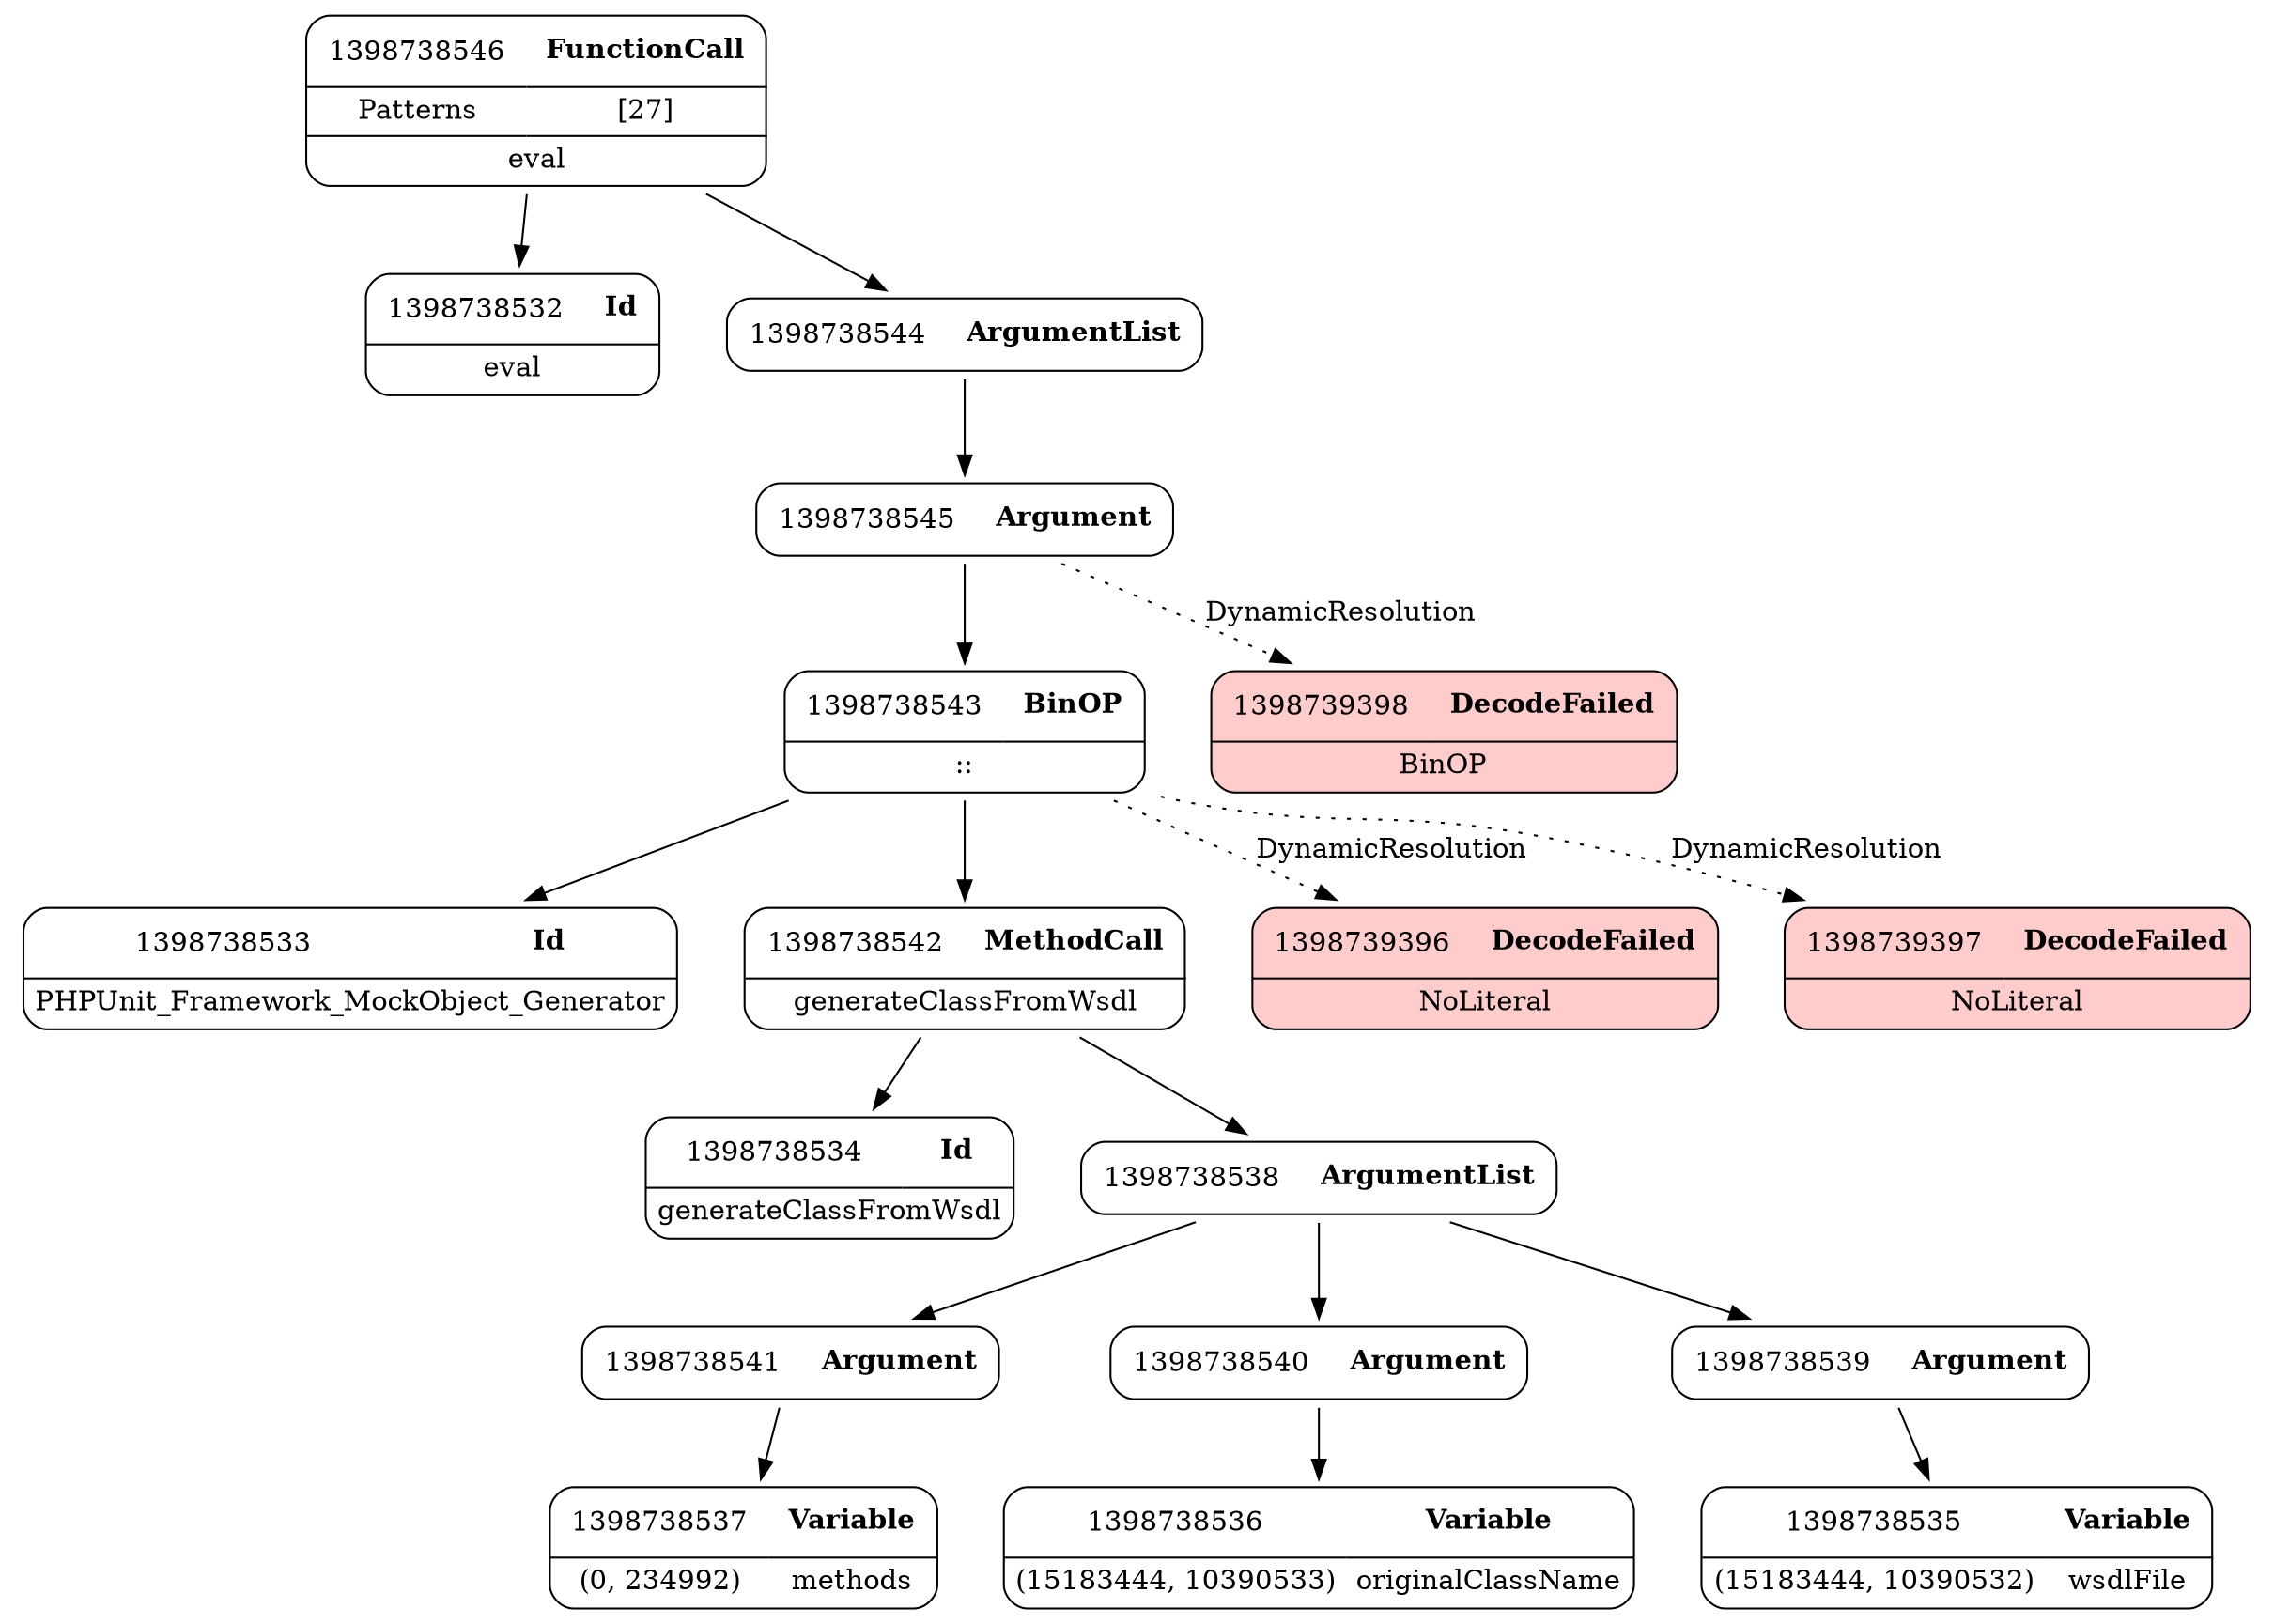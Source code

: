digraph ast {
node [shape=none];
1398738546 [label=<<TABLE border='1' cellspacing='0' cellpadding='10' style='rounded' ><TR><TD border='0'>1398738546</TD><TD border='0'><B>FunctionCall</B></TD></TR><HR/><TR><TD border='0' cellpadding='5'>Patterns</TD><TD border='0' cellpadding='5'>[27]</TD></TR><HR/><TR><TD border='0' cellpadding='5' colspan='2'>eval</TD></TR></TABLE>>];
1398738546 -> 1398738532 [weight=2];
1398738546 -> 1398738544 [weight=2];
1398738545 [label=<<TABLE border='1' cellspacing='0' cellpadding='10' style='rounded' ><TR><TD border='0'>1398738545</TD><TD border='0'><B>Argument</B></TD></TR></TABLE>>];
1398738545 -> 1398738543 [weight=2];
1398738545 -> 1398739398 [style=dotted,label=DynamicResolution];
1398738544 [label=<<TABLE border='1' cellspacing='0' cellpadding='10' style='rounded' ><TR><TD border='0'>1398738544</TD><TD border='0'><B>ArgumentList</B></TD></TR></TABLE>>];
1398738544 -> 1398738545 [weight=2];
1398738543 [label=<<TABLE border='1' cellspacing='0' cellpadding='10' style='rounded' ><TR><TD border='0'>1398738543</TD><TD border='0'><B>BinOP</B></TD></TR><HR/><TR><TD border='0' cellpadding='5' colspan='2'>::</TD></TR></TABLE>>];
1398738543 -> 1398738533 [weight=2];
1398738543 -> 1398738542 [weight=2];
1398738543 -> 1398739396 [style=dotted,label=DynamicResolution];
1398738543 -> 1398739397 [style=dotted,label=DynamicResolution];
1398738542 [label=<<TABLE border='1' cellspacing='0' cellpadding='10' style='rounded' ><TR><TD border='0'>1398738542</TD><TD border='0'><B>MethodCall</B></TD></TR><HR/><TR><TD border='0' cellpadding='5' colspan='2'>generateClassFromWsdl</TD></TR></TABLE>>];
1398738542 -> 1398738534 [weight=2];
1398738542 -> 1398738538 [weight=2];
1398738541 [label=<<TABLE border='1' cellspacing='0' cellpadding='10' style='rounded' ><TR><TD border='0'>1398738541</TD><TD border='0'><B>Argument</B></TD></TR></TABLE>>];
1398738541 -> 1398738537 [weight=2];
1398738540 [label=<<TABLE border='1' cellspacing='0' cellpadding='10' style='rounded' ><TR><TD border='0'>1398738540</TD><TD border='0'><B>Argument</B></TD></TR></TABLE>>];
1398738540 -> 1398738536 [weight=2];
1398738539 [label=<<TABLE border='1' cellspacing='0' cellpadding='10' style='rounded' ><TR><TD border='0'>1398738539</TD><TD border='0'><B>Argument</B></TD></TR></TABLE>>];
1398738539 -> 1398738535 [weight=2];
1398738538 [label=<<TABLE border='1' cellspacing='0' cellpadding='10' style='rounded' ><TR><TD border='0'>1398738538</TD><TD border='0'><B>ArgumentList</B></TD></TR></TABLE>>];
1398738538 -> 1398738539 [weight=2];
1398738538 -> 1398738540 [weight=2];
1398738538 -> 1398738541 [weight=2];
1398738537 [label=<<TABLE border='1' cellspacing='0' cellpadding='10' style='rounded' ><TR><TD border='0'>1398738537</TD><TD border='0'><B>Variable</B></TD></TR><HR/><TR><TD border='0' cellpadding='5'>(0, 234992)</TD><TD border='0' cellpadding='5'>methods</TD></TR></TABLE>>];
1398738536 [label=<<TABLE border='1' cellspacing='0' cellpadding='10' style='rounded' ><TR><TD border='0'>1398738536</TD><TD border='0'><B>Variable</B></TD></TR><HR/><TR><TD border='0' cellpadding='5'>(15183444, 10390533)</TD><TD border='0' cellpadding='5'>originalClassName</TD></TR></TABLE>>];
1398738535 [label=<<TABLE border='1' cellspacing='0' cellpadding='10' style='rounded' ><TR><TD border='0'>1398738535</TD><TD border='0'><B>Variable</B></TD></TR><HR/><TR><TD border='0' cellpadding='5'>(15183444, 10390532)</TD><TD border='0' cellpadding='5'>wsdlFile</TD></TR></TABLE>>];
1398738534 [label=<<TABLE border='1' cellspacing='0' cellpadding='10' style='rounded' ><TR><TD border='0'>1398738534</TD><TD border='0'><B>Id</B></TD></TR><HR/><TR><TD border='0' cellpadding='5' colspan='2'>generateClassFromWsdl</TD></TR></TABLE>>];
1398739398 [label=<<TABLE border='1' cellspacing='0' cellpadding='10' style='rounded' bgcolor='#FFCCCC' ><TR><TD border='0'>1398739398</TD><TD border='0'><B>DecodeFailed</B></TD></TR><HR/><TR><TD border='0' cellpadding='5' colspan='2'>BinOP</TD></TR></TABLE>>];
1398738533 [label=<<TABLE border='1' cellspacing='0' cellpadding='10' style='rounded' ><TR><TD border='0'>1398738533</TD><TD border='0'><B>Id</B></TD></TR><HR/><TR><TD border='0' cellpadding='5' colspan='2'>PHPUnit_Framework_MockObject_Generator</TD></TR></TABLE>>];
1398739397 [label=<<TABLE border='1' cellspacing='0' cellpadding='10' style='rounded' bgcolor='#FFCCCC' ><TR><TD border='0'>1398739397</TD><TD border='0'><B>DecodeFailed</B></TD></TR><HR/><TR><TD border='0' cellpadding='5' colspan='2'>NoLiteral</TD></TR></TABLE>>];
1398738532 [label=<<TABLE border='1' cellspacing='0' cellpadding='10' style='rounded' ><TR><TD border='0'>1398738532</TD><TD border='0'><B>Id</B></TD></TR><HR/><TR><TD border='0' cellpadding='5' colspan='2'>eval</TD></TR></TABLE>>];
1398739396 [label=<<TABLE border='1' cellspacing='0' cellpadding='10' style='rounded' bgcolor='#FFCCCC' ><TR><TD border='0'>1398739396</TD><TD border='0'><B>DecodeFailed</B></TD></TR><HR/><TR><TD border='0' cellpadding='5' colspan='2'>NoLiteral</TD></TR></TABLE>>];
}
